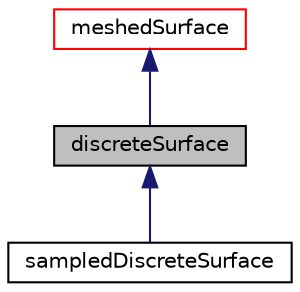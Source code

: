 digraph "discreteSurface"
{
  bgcolor="transparent";
  edge [fontname="Helvetica",fontsize="10",labelfontname="Helvetica",labelfontsize="10"];
  node [fontname="Helvetica",fontsize="10",shape=record];
  Node1 [label="discreteSurface",height=0.2,width=0.4,color="black", fillcolor="grey75", style="filled" fontcolor="black"];
  Node2 -> Node1 [dir="back",color="midnightblue",fontsize="10",style="solid",fontname="Helvetica"];
  Node2 [label="meshedSurface",height=0.2,width=0.4,color="red",URL="$classFoam_1_1MeshedSurface.html"];
  Node1 -> Node3 [dir="back",color="midnightblue",fontsize="10",style="solid",fontname="Helvetica"];
  Node3 [label="sampledDiscreteSurface",height=0.2,width=0.4,color="black",URL="$classFoam_1_1sampledDiscreteSurface.html",tooltip="A sampledSurface from a triSurfaceMesh. It samples on the points/triangles of a triSurfaceMesh. "];
}
